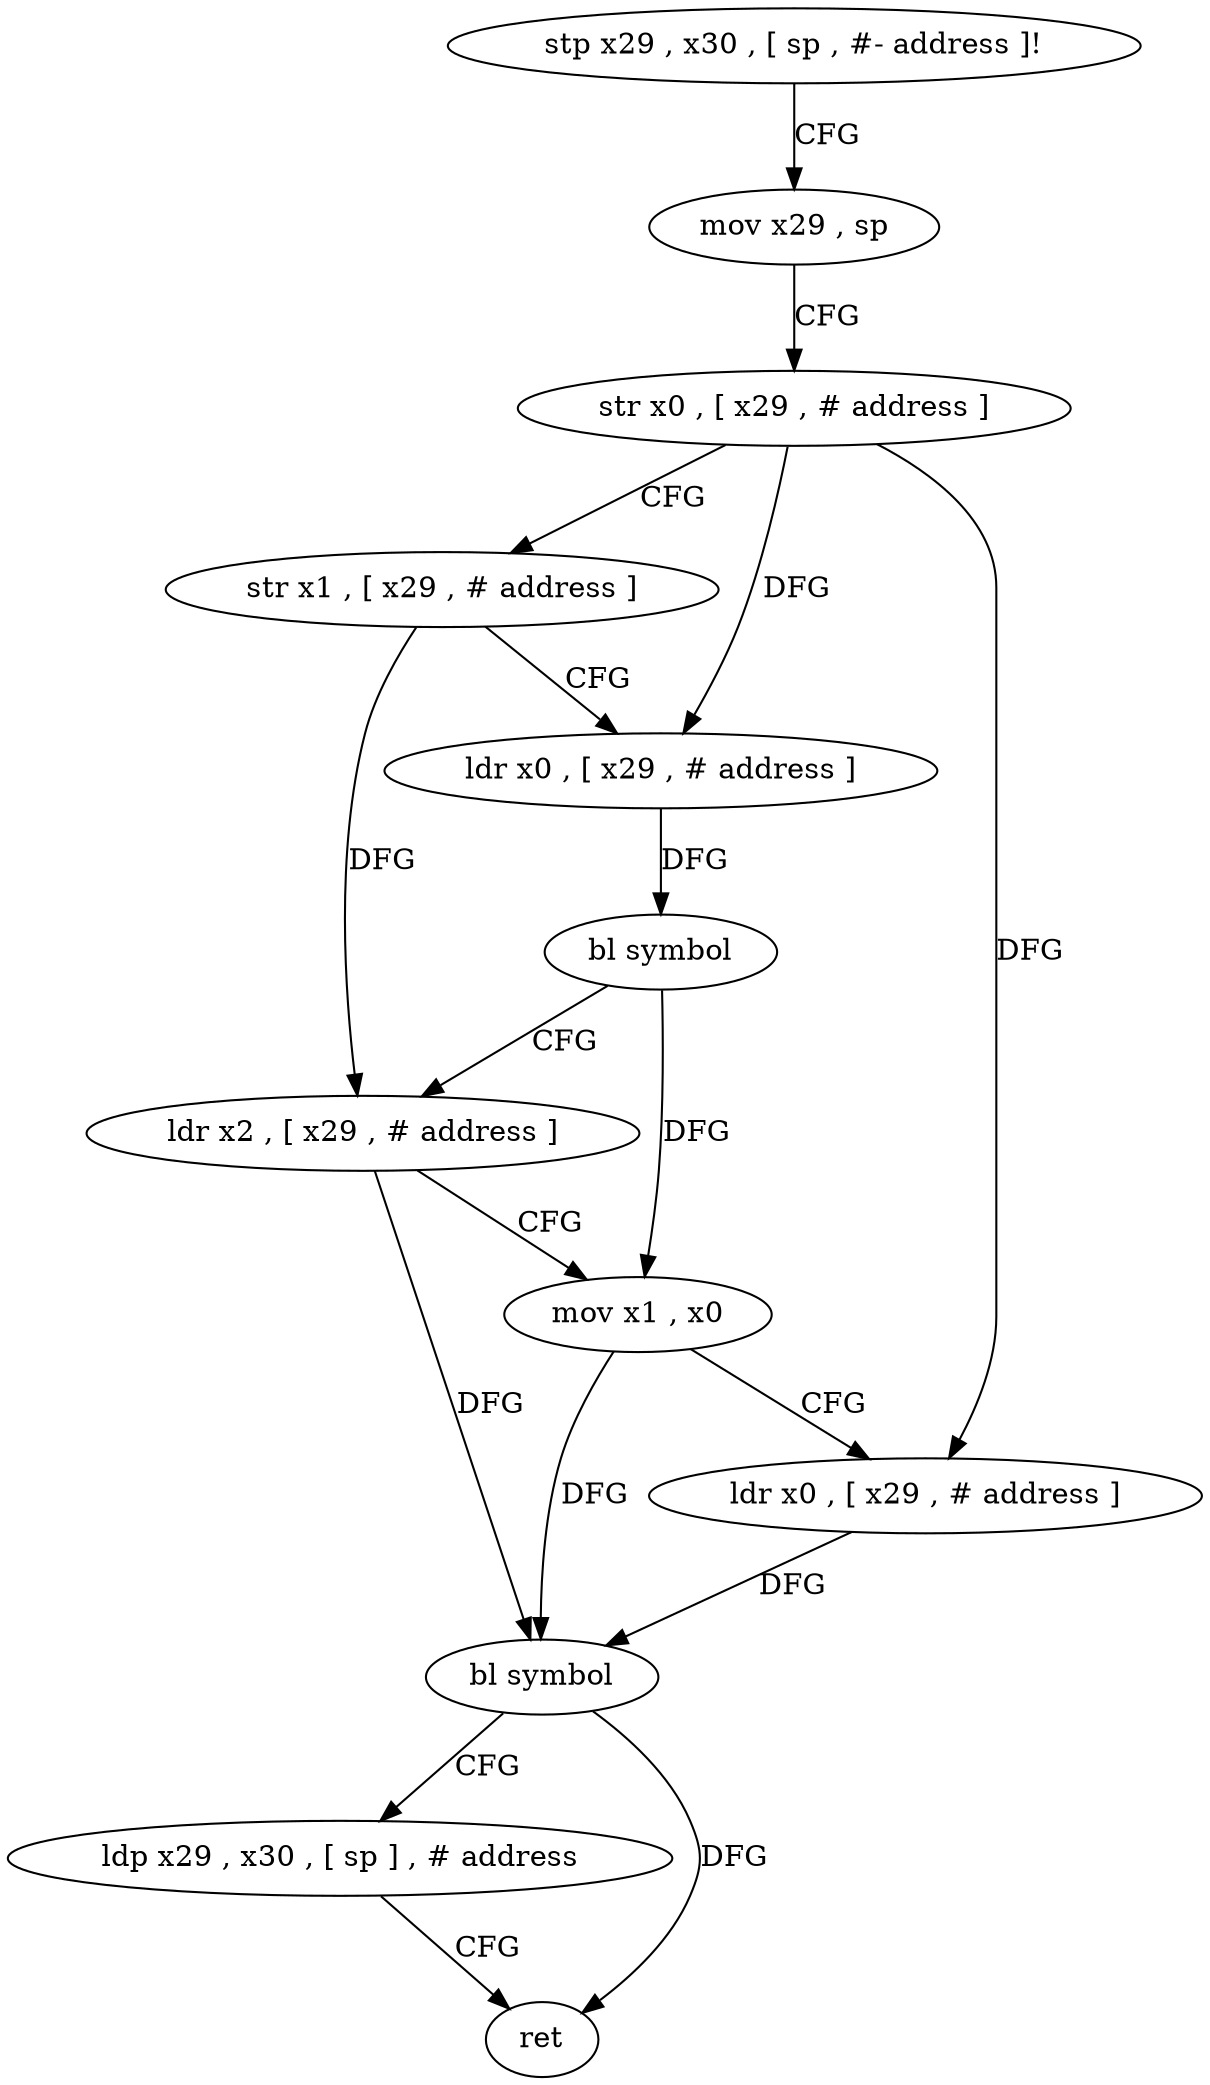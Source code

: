 digraph "func" {
"116284" [label = "stp x29 , x30 , [ sp , #- address ]!" ]
"116288" [label = "mov x29 , sp" ]
"116292" [label = "str x0 , [ x29 , # address ]" ]
"116296" [label = "str x1 , [ x29 , # address ]" ]
"116300" [label = "ldr x0 , [ x29 , # address ]" ]
"116304" [label = "bl symbol" ]
"116308" [label = "ldr x2 , [ x29 , # address ]" ]
"116312" [label = "mov x1 , x0" ]
"116316" [label = "ldr x0 , [ x29 , # address ]" ]
"116320" [label = "bl symbol" ]
"116324" [label = "ldp x29 , x30 , [ sp ] , # address" ]
"116328" [label = "ret" ]
"116284" -> "116288" [ label = "CFG" ]
"116288" -> "116292" [ label = "CFG" ]
"116292" -> "116296" [ label = "CFG" ]
"116292" -> "116300" [ label = "DFG" ]
"116292" -> "116316" [ label = "DFG" ]
"116296" -> "116300" [ label = "CFG" ]
"116296" -> "116308" [ label = "DFG" ]
"116300" -> "116304" [ label = "DFG" ]
"116304" -> "116308" [ label = "CFG" ]
"116304" -> "116312" [ label = "DFG" ]
"116308" -> "116312" [ label = "CFG" ]
"116308" -> "116320" [ label = "DFG" ]
"116312" -> "116316" [ label = "CFG" ]
"116312" -> "116320" [ label = "DFG" ]
"116316" -> "116320" [ label = "DFG" ]
"116320" -> "116324" [ label = "CFG" ]
"116320" -> "116328" [ label = "DFG" ]
"116324" -> "116328" [ label = "CFG" ]
}
